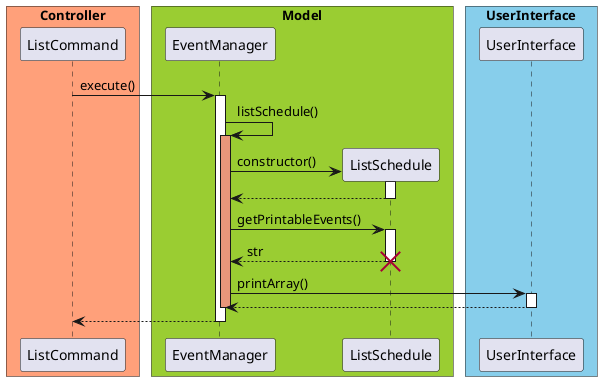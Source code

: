 @startuml

skinparam ParticipantPadding 10
skinparam BoxPadding 5

box "Controller" #LightSalmon
participant ListCommand
end box

box "Model" #YellowGreen
participant EventManager
participant ListSchedule
end box

box "UserInterface" #skyblue
participant UserInterface
end box

ListCommand -> EventManager : execute()
activate EventManager
EventManager -> EventManager : listSchedule()
activate EventManager #DarkSalmon
EventManager -> ListSchedule ** : constructor()
activate ListSchedule
ListSchedule --> EventManager
deactivate ListSchedule
EventManager -> ListSchedule : getPrintableEvents()
activate ListSchedule
ListSchedule --> EventManager : str
deactivate ListSchedule
destroy ListSchedule
EventManager -> UserInterface : printArray()
activate UserInterface
UserInterface --> EventManager
deactivate UserInterface
deactivate EventManager
EventManager --> ListCommand
deactivate EventManager

@enduml